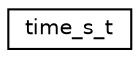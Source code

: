 digraph "Graphical Class Hierarchy"
{
 // LATEX_PDF_SIZE
  edge [fontname="Helvetica",fontsize="10",labelfontname="Helvetica",labelfontsize="10"];
  node [fontname="Helvetica",fontsize="10",shape=record];
  rankdir="LR";
  Node0 [label="time_s_t",height=0.2,width=0.4,color="black", fillcolor="white", style="filled",URL="$structtime__s__t.html",tooltip=" "];
}
